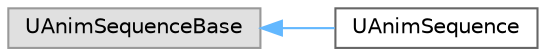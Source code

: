 digraph "Graphical Class Hierarchy"
{
 // INTERACTIVE_SVG=YES
 // LATEX_PDF_SIZE
  bgcolor="transparent";
  edge [fontname=Helvetica,fontsize=10,labelfontname=Helvetica,labelfontsize=10];
  node [fontname=Helvetica,fontsize=10,shape=box,height=0.2,width=0.4];
  rankdir="LR";
  Node0 [id="Node000000",label="UAnimSequenceBase",height=0.2,width=0.4,color="grey60", fillcolor="#E0E0E0", style="filled",tooltip=" "];
  Node0 -> Node1 [id="edge8813_Node000000_Node000001",dir="back",color="steelblue1",style="solid",tooltip=" "];
  Node1 [id="Node000001",label="UAnimSequence",height=0.2,width=0.4,color="grey40", fillcolor="white", style="filled",URL="$d8/d34/classUAnimSequence.html",tooltip=" "];
}
